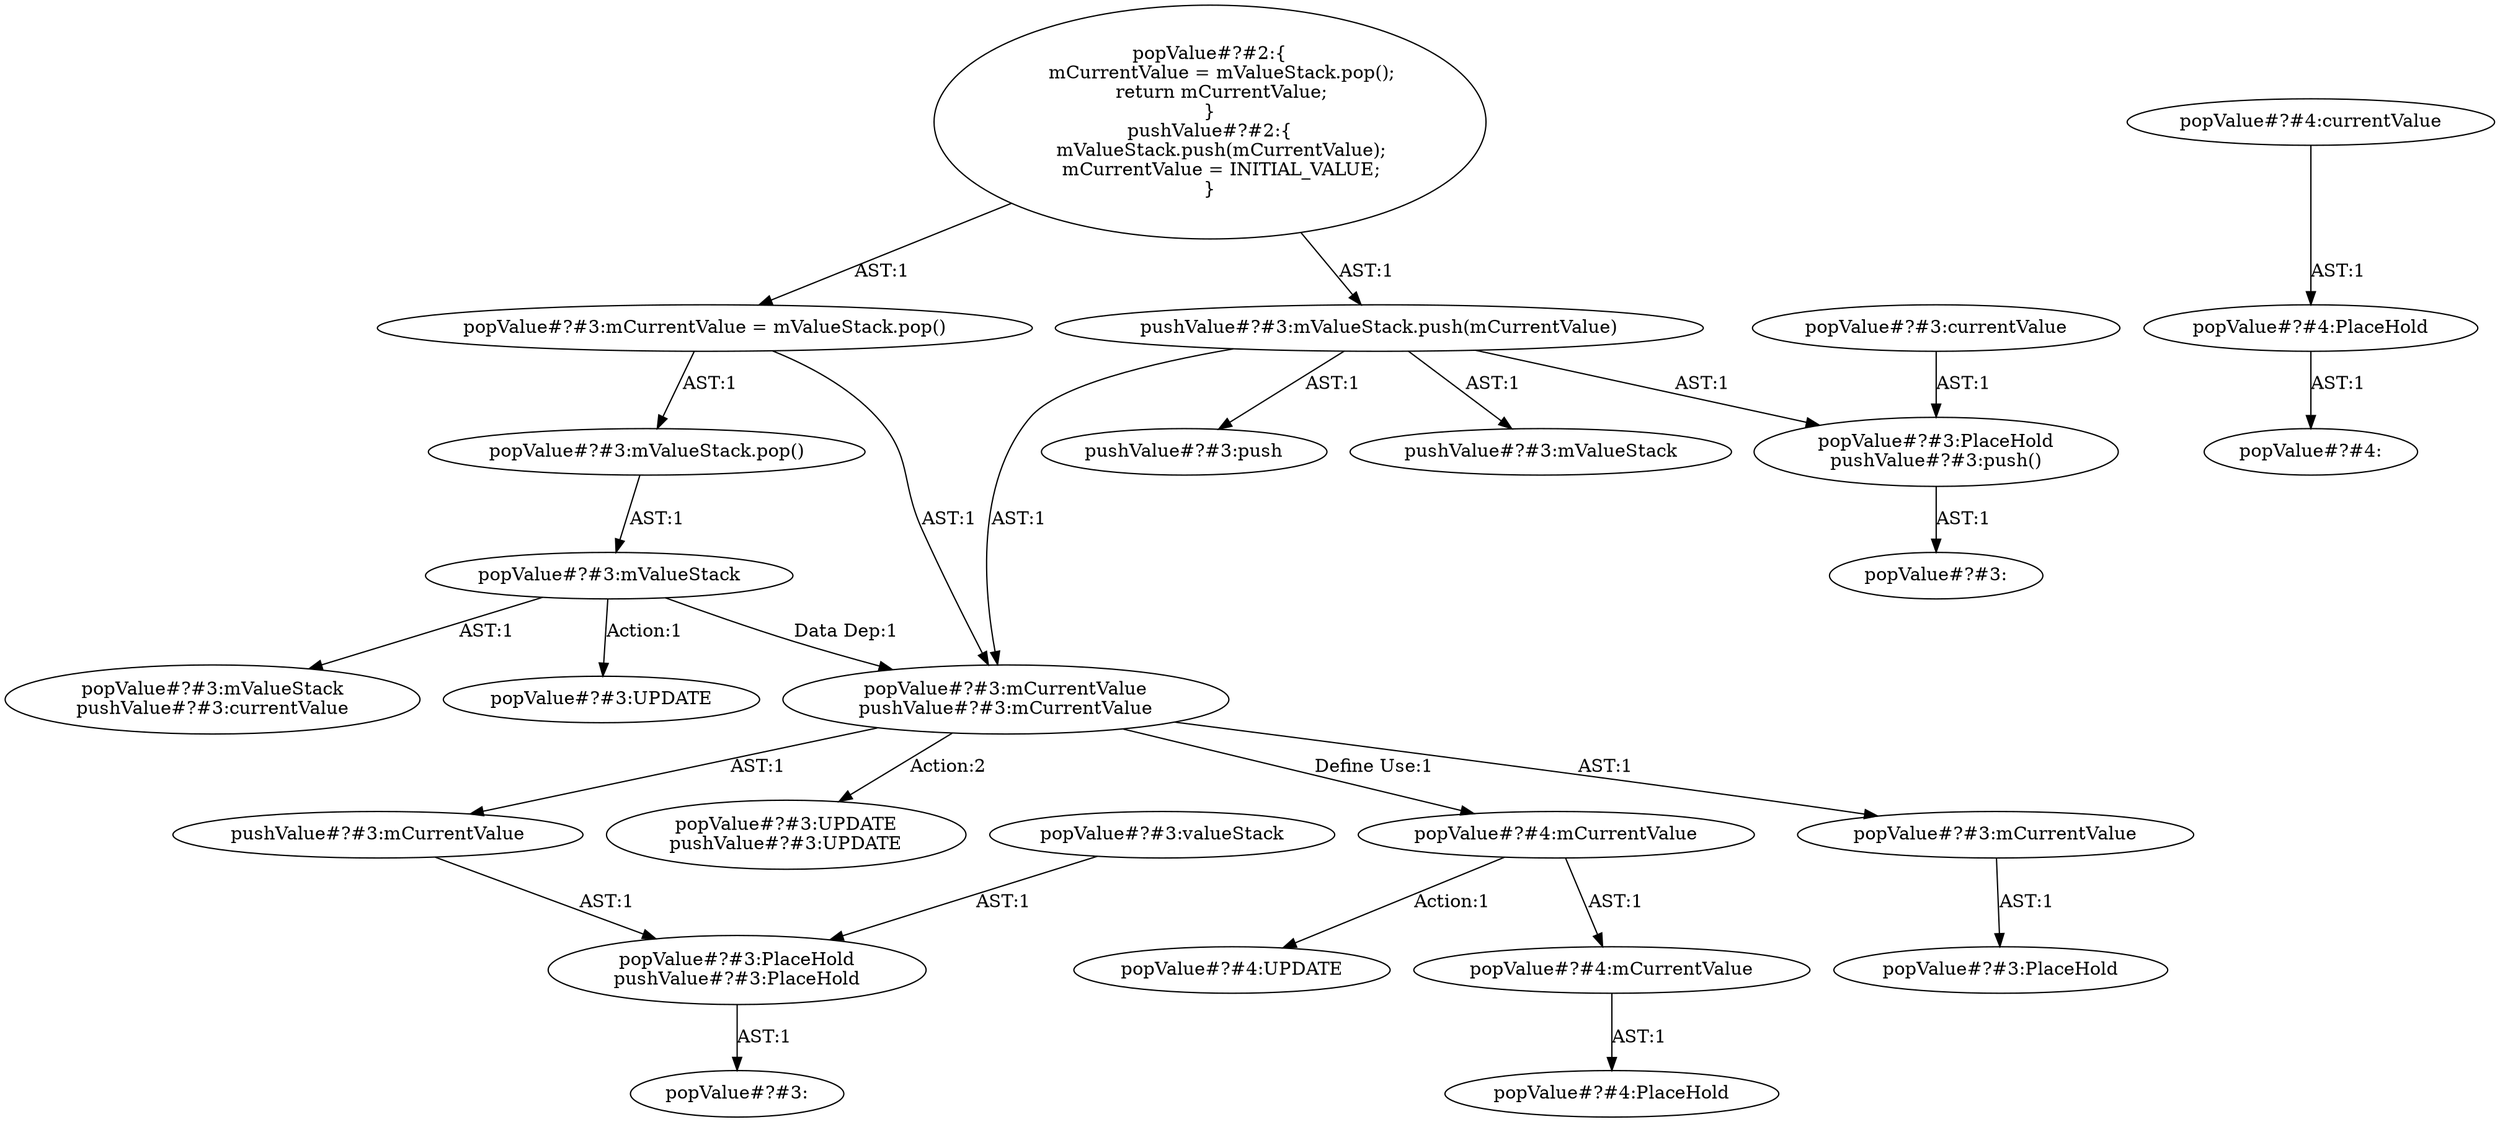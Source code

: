 digraph "Pattern" {
0 [label="popValue#?#3:UPDATE
pushValue#?#3:UPDATE" shape=ellipse]
1 [label="popValue#?#3:mCurrentValue
pushValue#?#3:mCurrentValue" shape=ellipse]
2 [label="popValue#?#3:mValueStack" shape=ellipse]
3 [label="popValue#?#3:mValueStack.pop()" shape=ellipse]
4 [label="popValue#?#3:mValueStack
pushValue#?#3:currentValue" shape=ellipse]
5 [label="popValue#?#3:UPDATE" shape=ellipse]
6 [label="popValue#?#3:valueStack" shape=ellipse]
7 [label="popValue#?#3:PlaceHold
pushValue#?#3:PlaceHold" shape=ellipse]
8 [label="popValue#?#3:" shape=ellipse]
9 [label="popValue#?#3:currentValue" shape=ellipse]
10 [label="popValue#?#3:PlaceHold
pushValue#?#3:push()" shape=ellipse]
11 [label="popValue#?#3:" shape=ellipse]
12 [label="popValue#?#4:mCurrentValue" shape=ellipse]
13 [label="popValue#?#4:currentValue" shape=ellipse]
14 [label="popValue#?#4:PlaceHold" shape=ellipse]
15 [label="popValue#?#4:" shape=ellipse]
16 [label="popValue#?#4:mCurrentValue" shape=ellipse]
17 [label="popValue#?#4:PlaceHold" shape=ellipse]
18 [label="popValue#?#4:UPDATE" shape=ellipse]
19 [label="popValue#?#3:mCurrentValue = mValueStack.pop()" shape=ellipse]
20 [label="popValue#?#2:\{
    mCurrentValue = mValueStack.pop();
    return mCurrentValue;
\}
pushValue#?#2:\{
    mValueStack.push(mCurrentValue);
    mCurrentValue = INITIAL_VALUE;
\}" shape=ellipse]
21 [label="popValue#?#3:mCurrentValue" shape=ellipse]
22 [label="popValue#?#3:PlaceHold" shape=ellipse]
23 [label="pushValue#?#3:mValueStack.push(mCurrentValue)" shape=ellipse]
24 [label="pushValue#?#3:mValueStack" shape=ellipse]
25 [label="pushValue#?#3:push" shape=ellipse]
26 [label="pushValue#?#3:mCurrentValue" shape=ellipse]
1 -> 0 [label="Action:2"];
1 -> 21 [label="AST:1"];
1 -> 12 [label="Define Use:1"];
1 -> 26 [label="AST:1"];
2 -> 1 [label="Data Dep:1"];
2 -> 4 [label="AST:1"];
2 -> 5 [label="Action:1"];
3 -> 2 [label="AST:1"];
6 -> 7 [label="AST:1"];
7 -> 8 [label="AST:1"];
9 -> 10 [label="AST:1"];
10 -> 11 [label="AST:1"];
12 -> 16 [label="AST:1"];
12 -> 18 [label="Action:1"];
13 -> 14 [label="AST:1"];
14 -> 15 [label="AST:1"];
16 -> 17 [label="AST:1"];
19 -> 1 [label="AST:1"];
19 -> 3 [label="AST:1"];
20 -> 19 [label="AST:1"];
20 -> 23 [label="AST:1"];
21 -> 22 [label="AST:1"];
23 -> 25 [label="AST:1"];
23 -> 24 [label="AST:1"];
23 -> 10 [label="AST:1"];
23 -> 1 [label="AST:1"];
26 -> 7 [label="AST:1"];
}